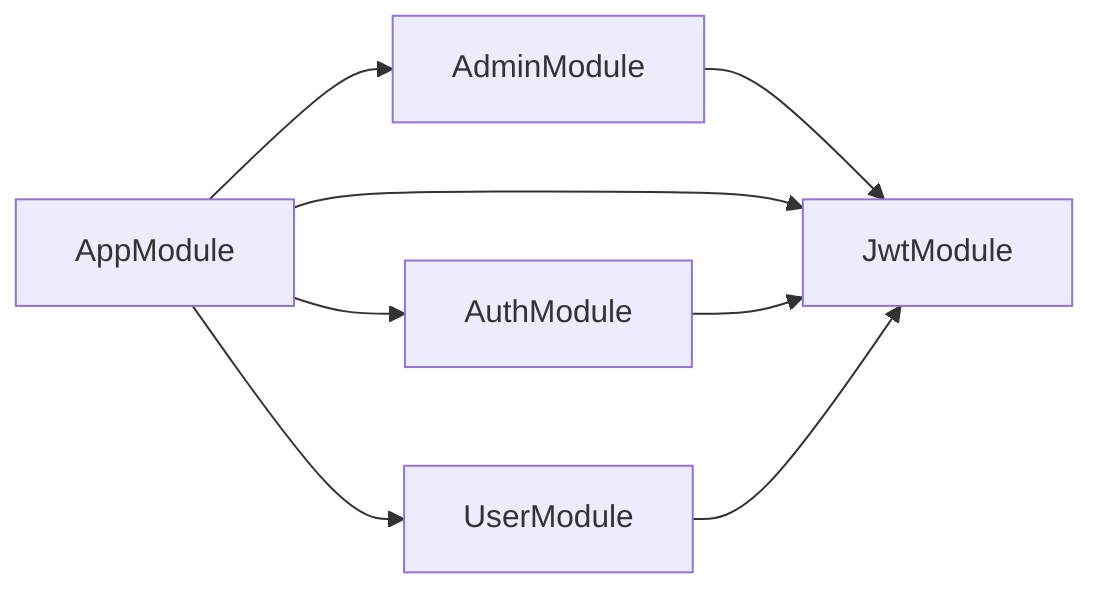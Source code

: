 graph LR
  AdminModule-->JwtModule
  AppModule-->AdminModule
  AppModule-->AuthModule
  AppModule-->JwtModule
  AppModule-->UserModule
  AuthModule-->JwtModule
  UserModule-->JwtModule